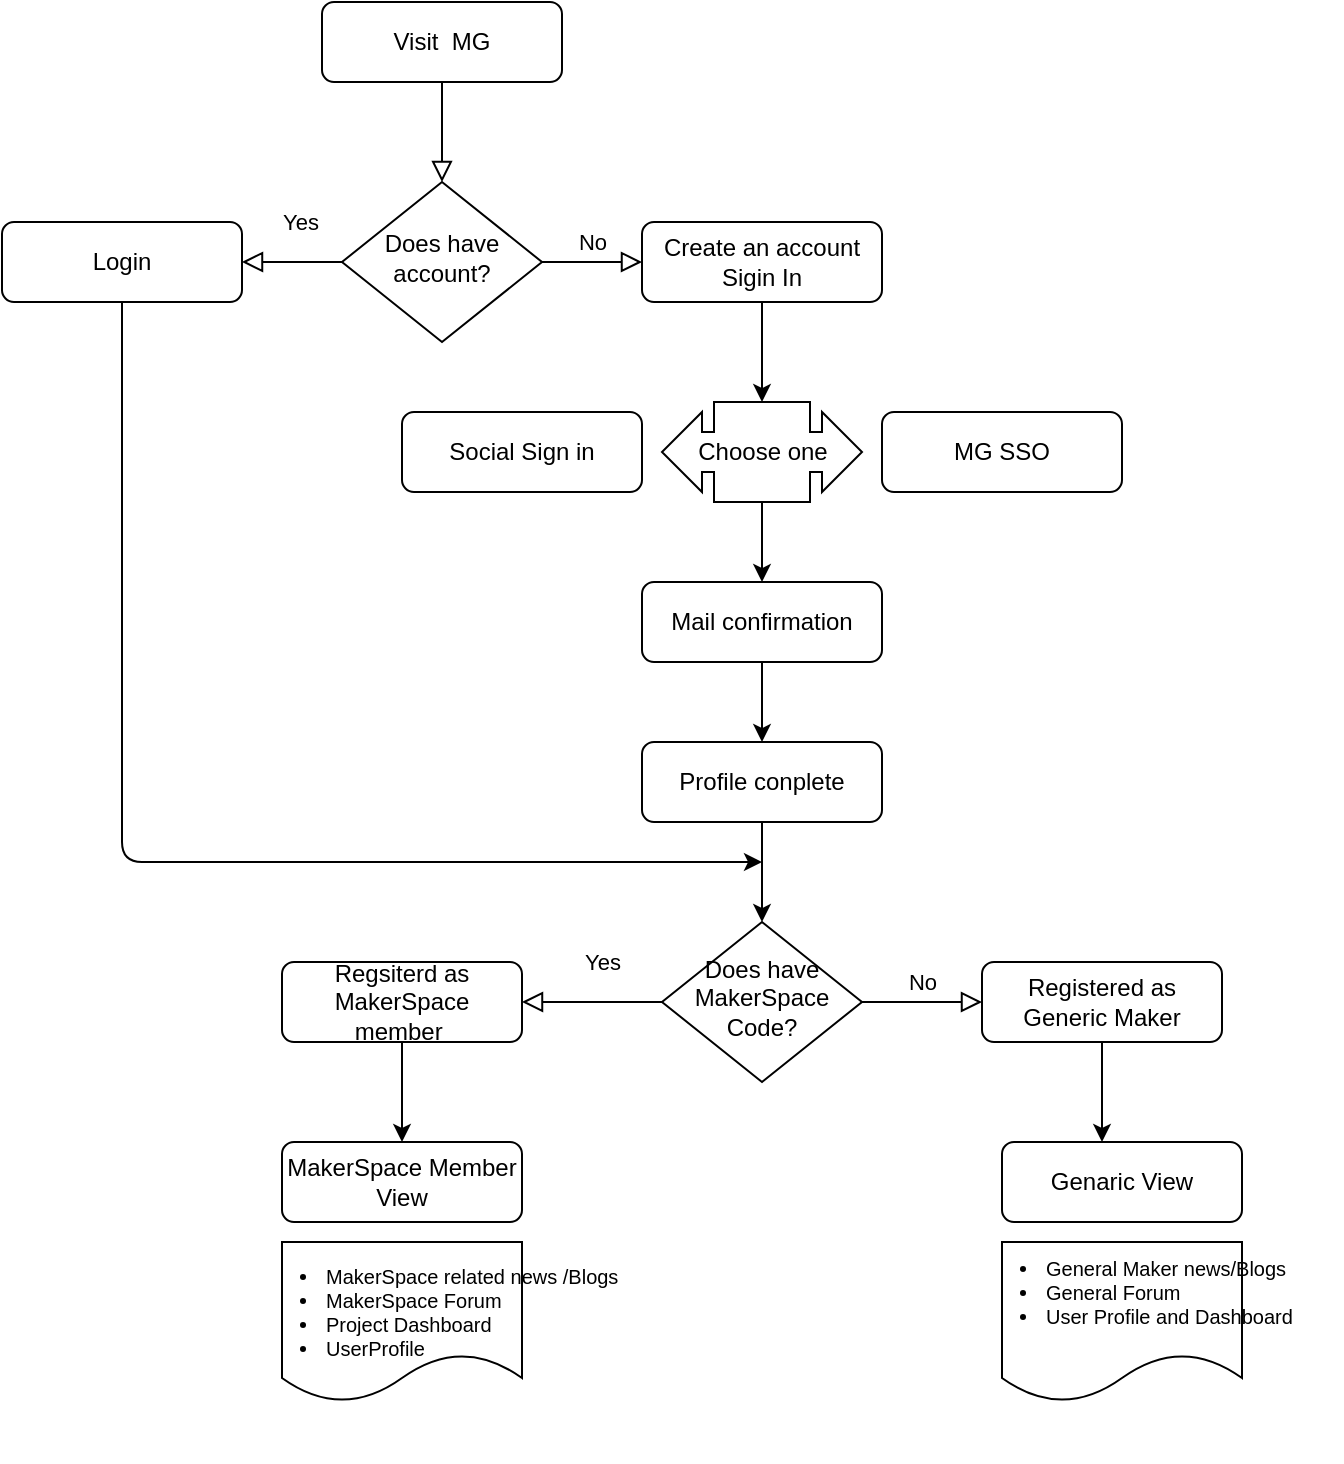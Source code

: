 <mxfile version="12.8.4" type="github">
  <diagram id="C5RBs43oDa-KdzZeNtuy" name="Page-1">
    <mxGraphModel dx="854" dy="506" grid="1" gridSize="10" guides="1" tooltips="1" connect="1" arrows="1" fold="1" page="1" pageScale="1" pageWidth="827" pageHeight="1169" math="0" shadow="0">
      <root>
        <mxCell id="WIyWlLk6GJQsqaUBKTNV-0" />
        <mxCell id="WIyWlLk6GJQsqaUBKTNV-1" parent="WIyWlLk6GJQsqaUBKTNV-0" />
        <mxCell id="WIyWlLk6GJQsqaUBKTNV-2" value="" style="rounded=0;html=1;jettySize=auto;orthogonalLoop=1;fontSize=11;endArrow=block;endFill=0;endSize=8;strokeWidth=1;shadow=0;labelBackgroundColor=none;edgeStyle=orthogonalEdgeStyle;" parent="WIyWlLk6GJQsqaUBKTNV-1" source="WIyWlLk6GJQsqaUBKTNV-3" target="WIyWlLk6GJQsqaUBKTNV-6" edge="1">
          <mxGeometry relative="1" as="geometry" />
        </mxCell>
        <mxCell id="WIyWlLk6GJQsqaUBKTNV-3" value="Visit&amp;nbsp; MG" style="rounded=1;whiteSpace=wrap;html=1;fontSize=12;glass=0;strokeWidth=1;shadow=0;" parent="WIyWlLk6GJQsqaUBKTNV-1" vertex="1">
          <mxGeometry x="360" y="20" width="120" height="40" as="geometry" />
        </mxCell>
        <mxCell id="WIyWlLk6GJQsqaUBKTNV-4" value="Yes" style="rounded=0;html=1;jettySize=auto;orthogonalLoop=1;fontSize=11;endArrow=block;endFill=0;endSize=8;strokeWidth=1;shadow=0;labelBackgroundColor=none;edgeStyle=orthogonalEdgeStyle;" parent="WIyWlLk6GJQsqaUBKTNV-1" source="WIyWlLk6GJQsqaUBKTNV-6" edge="1">
          <mxGeometry x="-0.143" y="-20" relative="1" as="geometry">
            <mxPoint as="offset" />
            <mxPoint x="320" y="150" as="targetPoint" />
          </mxGeometry>
        </mxCell>
        <mxCell id="WIyWlLk6GJQsqaUBKTNV-5" value="No" style="edgeStyle=orthogonalEdgeStyle;rounded=0;html=1;jettySize=auto;orthogonalLoop=1;fontSize=11;endArrow=block;endFill=0;endSize=8;strokeWidth=1;shadow=0;labelBackgroundColor=none;" parent="WIyWlLk6GJQsqaUBKTNV-1" source="WIyWlLk6GJQsqaUBKTNV-6" target="WIyWlLk6GJQsqaUBKTNV-7" edge="1">
          <mxGeometry y="10" relative="1" as="geometry">
            <mxPoint as="offset" />
          </mxGeometry>
        </mxCell>
        <mxCell id="WIyWlLk6GJQsqaUBKTNV-6" value="Does have account?" style="rhombus;whiteSpace=wrap;html=1;shadow=0;fontFamily=Helvetica;fontSize=12;align=center;strokeWidth=1;spacing=6;spacingTop=-4;" parent="WIyWlLk6GJQsqaUBKTNV-1" vertex="1">
          <mxGeometry x="370" y="110" width="100" height="80" as="geometry" />
        </mxCell>
        <mxCell id="WIyWlLk6GJQsqaUBKTNV-7" value="Create an account&lt;br&gt;Sigin In" style="rounded=1;whiteSpace=wrap;html=1;fontSize=12;glass=0;strokeWidth=1;shadow=0;" parent="WIyWlLk6GJQsqaUBKTNV-1" vertex="1">
          <mxGeometry x="520" y="130" width="120" height="40" as="geometry" />
        </mxCell>
        <mxCell id="WIyWlLk6GJQsqaUBKTNV-11" value="MG SSO" style="rounded=1;whiteSpace=wrap;html=1;fontSize=12;glass=0;strokeWidth=1;shadow=0;" parent="WIyWlLk6GJQsqaUBKTNV-1" vertex="1">
          <mxGeometry x="640" y="225" width="120" height="40" as="geometry" />
        </mxCell>
        <mxCell id="CtNfRM9guJdIvLmf_Omx-0" value="" style="endArrow=classic;html=1;exitX=0.5;exitY=1;exitDx=0;exitDy=0;" parent="WIyWlLk6GJQsqaUBKTNV-1" source="WIyWlLk6GJQsqaUBKTNV-7" edge="1">
          <mxGeometry width="50" height="50" relative="1" as="geometry">
            <mxPoint x="580" y="180" as="sourcePoint" />
            <mxPoint x="580" y="220" as="targetPoint" />
          </mxGeometry>
        </mxCell>
        <mxCell id="iPSKqYX2YNfqsW9dUvsd-0" value="Social Sign in" style="rounded=1;whiteSpace=wrap;html=1;fontSize=12;glass=0;strokeWidth=1;shadow=0;" vertex="1" parent="WIyWlLk6GJQsqaUBKTNV-1">
          <mxGeometry x="400" y="225" width="120" height="40" as="geometry" />
        </mxCell>
        <mxCell id="iPSKqYX2YNfqsW9dUvsd-5" value="Choose one" style="html=1;shadow=0;dashed=0;align=center;verticalAlign=middle;shape=mxgraph.arrows2.calloutDoubleArrow;dy=10;dx=20;notch=24;arrowHead=10;" vertex="1" parent="WIyWlLk6GJQsqaUBKTNV-1">
          <mxGeometry x="530" y="220" width="100" height="50" as="geometry" />
        </mxCell>
        <mxCell id="iPSKqYX2YNfqsW9dUvsd-6" value="" style="endArrow=classic;html=1;exitX=0.5;exitY=1;exitDx=0;exitDy=0;exitPerimeter=0;" edge="1" parent="WIyWlLk6GJQsqaUBKTNV-1" source="iPSKqYX2YNfqsW9dUvsd-5">
          <mxGeometry width="50" height="50" relative="1" as="geometry">
            <mxPoint x="560" y="330" as="sourcePoint" />
            <mxPoint x="580" y="310" as="targetPoint" />
          </mxGeometry>
        </mxCell>
        <mxCell id="iPSKqYX2YNfqsW9dUvsd-8" value="Mail confirmation" style="rounded=1;whiteSpace=wrap;html=1;fontSize=12;glass=0;strokeWidth=1;shadow=0;" vertex="1" parent="WIyWlLk6GJQsqaUBKTNV-1">
          <mxGeometry x="520" y="310" width="120" height="40" as="geometry" />
        </mxCell>
        <mxCell id="iPSKqYX2YNfqsW9dUvsd-12" value="" style="edgeStyle=orthogonalEdgeStyle;rounded=0;orthogonalLoop=1;jettySize=auto;html=1;entryX=0.5;entryY=0;entryDx=0;entryDy=0;exitX=0.5;exitY=1;exitDx=0;exitDy=0;" edge="1" parent="WIyWlLk6GJQsqaUBKTNV-1" source="iPSKqYX2YNfqsW9dUvsd-8" target="iPSKqYX2YNfqsW9dUvsd-9">
          <mxGeometry relative="1" as="geometry">
            <mxPoint x="540" y="370" as="sourcePoint" />
          </mxGeometry>
        </mxCell>
        <mxCell id="iPSKqYX2YNfqsW9dUvsd-9" value="Profile conplete" style="rounded=1;whiteSpace=wrap;html=1;fontSize=12;glass=0;strokeWidth=1;shadow=0;" vertex="1" parent="WIyWlLk6GJQsqaUBKTNV-1">
          <mxGeometry x="520" y="390" width="120" height="40" as="geometry" />
        </mxCell>
        <mxCell id="iPSKqYX2YNfqsW9dUvsd-20" value="" style="endArrow=classic;html=1;exitX=0.5;exitY=1;exitDx=0;exitDy=0;entryX=0.5;entryY=0;entryDx=0;entryDy=0;" edge="1" parent="WIyWlLk6GJQsqaUBKTNV-1" source="iPSKqYX2YNfqsW9dUvsd-9">
          <mxGeometry width="50" height="50" relative="1" as="geometry">
            <mxPoint x="590" y="180" as="sourcePoint" />
            <mxPoint x="580" y="480" as="targetPoint" />
          </mxGeometry>
        </mxCell>
        <mxCell id="iPSKqYX2YNfqsW9dUvsd-21" value="Does have MakerSpace Code?" style="rhombus;whiteSpace=wrap;html=1;shadow=0;fontFamily=Helvetica;fontSize=12;align=center;strokeWidth=1;spacing=6;spacingTop=-4;" vertex="1" parent="WIyWlLk6GJQsqaUBKTNV-1">
          <mxGeometry x="530" y="480" width="100" height="80" as="geometry" />
        </mxCell>
        <mxCell id="iPSKqYX2YNfqsW9dUvsd-22" value="No" style="edgeStyle=orthogonalEdgeStyle;rounded=0;html=1;jettySize=auto;orthogonalLoop=1;fontSize=11;endArrow=block;endFill=0;endSize=8;strokeWidth=1;shadow=0;labelBackgroundColor=none;exitX=1;exitY=0.5;exitDx=0;exitDy=0;" edge="1" parent="WIyWlLk6GJQsqaUBKTNV-1" source="iPSKqYX2YNfqsW9dUvsd-21">
          <mxGeometry y="10" relative="1" as="geometry">
            <mxPoint as="offset" />
            <mxPoint x="480" y="160" as="sourcePoint" />
            <mxPoint x="690" y="520" as="targetPoint" />
            <Array as="points">
              <mxPoint x="660" y="520" />
              <mxPoint x="660" y="520" />
            </Array>
          </mxGeometry>
        </mxCell>
        <mxCell id="iPSKqYX2YNfqsW9dUvsd-23" value="Yes" style="rounded=0;html=1;jettySize=auto;orthogonalLoop=1;fontSize=11;endArrow=block;endFill=0;endSize=8;strokeWidth=1;shadow=0;labelBackgroundColor=none;edgeStyle=orthogonalEdgeStyle;exitX=0;exitY=0.5;exitDx=0;exitDy=0;" edge="1" parent="WIyWlLk6GJQsqaUBKTNV-1" source="iPSKqYX2YNfqsW9dUvsd-21">
          <mxGeometry x="-0.143" y="-20" relative="1" as="geometry">
            <mxPoint as="offset" />
            <mxPoint x="380" y="160" as="sourcePoint" />
            <mxPoint x="460" y="520" as="targetPoint" />
          </mxGeometry>
        </mxCell>
        <mxCell id="iPSKqYX2YNfqsW9dUvsd-24" value="Login" style="rounded=1;whiteSpace=wrap;html=1;fontSize=12;glass=0;strokeWidth=1;shadow=0;" vertex="1" parent="WIyWlLk6GJQsqaUBKTNV-1">
          <mxGeometry x="200" y="130" width="120" height="40" as="geometry" />
        </mxCell>
        <mxCell id="iPSKqYX2YNfqsW9dUvsd-25" value="Regsiterd as MakerSpace member&amp;nbsp;" style="rounded=1;whiteSpace=wrap;html=1;fontSize=12;glass=0;strokeWidth=1;shadow=0;" vertex="1" parent="WIyWlLk6GJQsqaUBKTNV-1">
          <mxGeometry x="340" y="500" width="120" height="40" as="geometry" />
        </mxCell>
        <mxCell id="iPSKqYX2YNfqsW9dUvsd-26" value="Registered as Generic Maker" style="rounded=1;whiteSpace=wrap;html=1;fontSize=12;glass=0;strokeWidth=1;shadow=0;" vertex="1" parent="WIyWlLk6GJQsqaUBKTNV-1">
          <mxGeometry x="690" y="500" width="120" height="40" as="geometry" />
        </mxCell>
        <mxCell id="iPSKqYX2YNfqsW9dUvsd-28" value="" style="endArrow=classic;html=1;exitX=0.5;exitY=1;exitDx=0;exitDy=0;" edge="1" parent="WIyWlLk6GJQsqaUBKTNV-1" source="iPSKqYX2YNfqsW9dUvsd-25">
          <mxGeometry width="50" height="50" relative="1" as="geometry">
            <mxPoint x="389" y="540" as="sourcePoint" />
            <mxPoint x="400" y="590" as="targetPoint" />
          </mxGeometry>
        </mxCell>
        <mxCell id="iPSKqYX2YNfqsW9dUvsd-29" value="" style="endArrow=classic;html=1;exitX=0.5;exitY=1;exitDx=0;exitDy=0;" edge="1" parent="WIyWlLk6GJQsqaUBKTNV-1" source="iPSKqYX2YNfqsW9dUvsd-26">
          <mxGeometry width="50" height="50" relative="1" as="geometry">
            <mxPoint x="410" y="550" as="sourcePoint" />
            <mxPoint x="750" y="590" as="targetPoint" />
          </mxGeometry>
        </mxCell>
        <mxCell id="iPSKqYX2YNfqsW9dUvsd-30" value="MakerSpace Member View" style="rounded=1;whiteSpace=wrap;html=1;fontSize=12;glass=0;strokeWidth=1;shadow=0;" vertex="1" parent="WIyWlLk6GJQsqaUBKTNV-1">
          <mxGeometry x="340" y="590" width="120" height="40" as="geometry" />
        </mxCell>
        <mxCell id="iPSKqYX2YNfqsW9dUvsd-31" value="Genaric View" style="rounded=1;whiteSpace=wrap;html=1;fontSize=12;glass=0;strokeWidth=1;shadow=0;" vertex="1" parent="WIyWlLk6GJQsqaUBKTNV-1">
          <mxGeometry x="700" y="590" width="120" height="40" as="geometry" />
        </mxCell>
        <mxCell id="iPSKqYX2YNfqsW9dUvsd-32" value="" style="endArrow=classic;html=1;" edge="1" parent="WIyWlLk6GJQsqaUBKTNV-1" source="iPSKqYX2YNfqsW9dUvsd-24">
          <mxGeometry width="50" height="50" relative="1" as="geometry">
            <mxPoint x="260" y="173" as="sourcePoint" />
            <mxPoint x="580" y="450" as="targetPoint" />
            <Array as="points">
              <mxPoint x="260" y="450" />
            </Array>
          </mxGeometry>
        </mxCell>
        <mxCell id="iPSKqYX2YNfqsW9dUvsd-39" value="" style="shape=document;whiteSpace=wrap;html=1;boundedLbl=1;" vertex="1" parent="WIyWlLk6GJQsqaUBKTNV-1">
          <mxGeometry x="340" y="640" width="120" height="80" as="geometry" />
        </mxCell>
        <mxCell id="iPSKqYX2YNfqsW9dUvsd-40" value="" style="shape=document;whiteSpace=wrap;html=1;boundedLbl=1;" vertex="1" parent="WIyWlLk6GJQsqaUBKTNV-1">
          <mxGeometry x="700" y="640" width="120" height="80" as="geometry" />
        </mxCell>
        <mxCell id="iPSKqYX2YNfqsW9dUvsd-43" value="&lt;ul style=&quot;font-size: 10px;&quot;&gt;&lt;li style=&quot;font-size: 10px;&quot;&gt;MakerSpace related news /Blogs&lt;/li&gt;&lt;li style=&quot;font-size: 10px;&quot;&gt;MakerSpace Forum&lt;/li&gt;&lt;li style=&quot;font-size: 10px;&quot;&gt;Project Dashboard&lt;/li&gt;&lt;li style=&quot;font-size: 10px;&quot;&gt;UserProfile&lt;/li&gt;&lt;/ul&gt;" style="text;html=1;strokeColor=none;fillColor=none;align=left;verticalAlign=middle;whiteSpace=wrap;rounded=0;fontSize=10;" vertex="1" parent="WIyWlLk6GJQsqaUBKTNV-1">
          <mxGeometry x="320" y="600" width="190" height="150" as="geometry" />
        </mxCell>
        <mxCell id="iPSKqYX2YNfqsW9dUvsd-44" value="&lt;ul style=&quot;font-size: 10px&quot;&gt;&lt;li style=&quot;font-size: 10px&quot;&gt;General Maker news/Blogs&lt;/li&gt;&lt;li style=&quot;font-size: 10px&quot;&gt;General Forum&lt;/li&gt;&lt;li style=&quot;font-size: 10px&quot;&gt;User Profile and Dashboard&lt;/li&gt;&lt;/ul&gt;" style="text;html=1;strokeColor=none;fillColor=none;align=left;verticalAlign=middle;whiteSpace=wrap;rounded=0;fontSize=10;" vertex="1" parent="WIyWlLk6GJQsqaUBKTNV-1">
          <mxGeometry x="680" y="590" width="190" height="150" as="geometry" />
        </mxCell>
      </root>
    </mxGraphModel>
  </diagram>
</mxfile>
